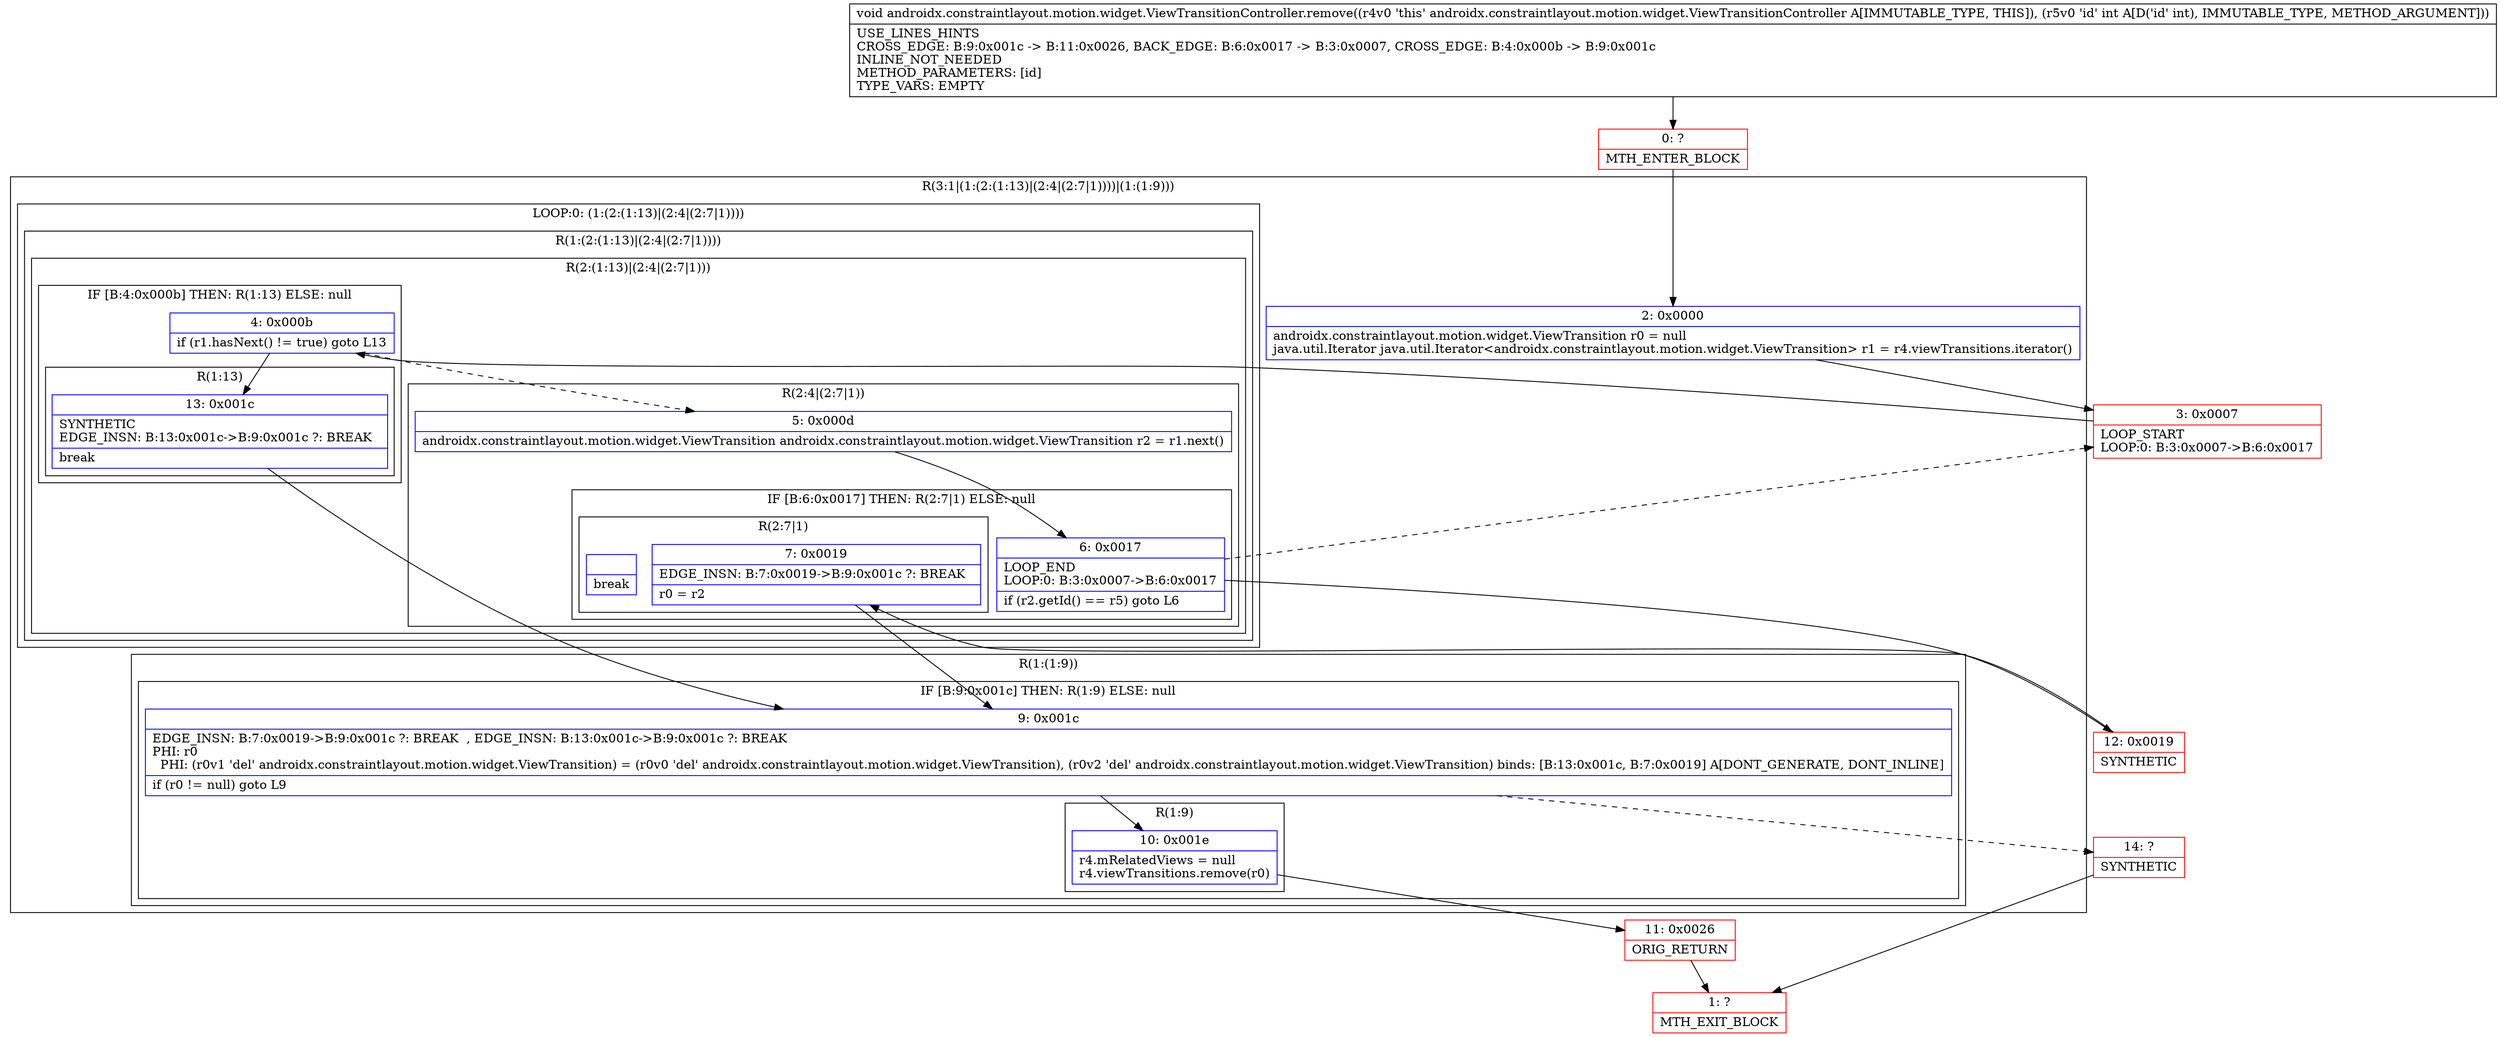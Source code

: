 digraph "CFG forandroidx.constraintlayout.motion.widget.ViewTransitionController.remove(I)V" {
subgraph cluster_Region_632010707 {
label = "R(3:1|(1:(2:(1:13)|(2:4|(2:7|1))))|(1:(1:9)))";
node [shape=record,color=blue];
Node_2 [shape=record,label="{2\:\ 0x0000|androidx.constraintlayout.motion.widget.ViewTransition r0 = null\ljava.util.Iterator java.util.Iterator\<androidx.constraintlayout.motion.widget.ViewTransition\> r1 = r4.viewTransitions.iterator()\l}"];
subgraph cluster_LoopRegion_1726172748 {
label = "LOOP:0: (1:(2:(1:13)|(2:4|(2:7|1))))";
node [shape=record,color=blue];
subgraph cluster_Region_1770940966 {
label = "R(1:(2:(1:13)|(2:4|(2:7|1))))";
node [shape=record,color=blue];
subgraph cluster_Region_89091867 {
label = "R(2:(1:13)|(2:4|(2:7|1)))";
node [shape=record,color=blue];
subgraph cluster_IfRegion_1560983854 {
label = "IF [B:4:0x000b] THEN: R(1:13) ELSE: null";
node [shape=record,color=blue];
Node_4 [shape=record,label="{4\:\ 0x000b|if (r1.hasNext() != true) goto L13\l}"];
subgraph cluster_Region_1617526390 {
label = "R(1:13)";
node [shape=record,color=blue];
Node_13 [shape=record,label="{13\:\ 0x001c|SYNTHETIC\lEDGE_INSN: B:13:0x001c\-\>B:9:0x001c ?: BREAK  \l|break\l}"];
}
}
subgraph cluster_Region_873584006 {
label = "R(2:4|(2:7|1))";
node [shape=record,color=blue];
Node_5 [shape=record,label="{5\:\ 0x000d|androidx.constraintlayout.motion.widget.ViewTransition androidx.constraintlayout.motion.widget.ViewTransition r2 = r1.next()\l}"];
subgraph cluster_IfRegion_193408822 {
label = "IF [B:6:0x0017] THEN: R(2:7|1) ELSE: null";
node [shape=record,color=blue];
Node_6 [shape=record,label="{6\:\ 0x0017|LOOP_END\lLOOP:0: B:3:0x0007\-\>B:6:0x0017\l|if (r2.getId() == r5) goto L6\l}"];
subgraph cluster_Region_979002636 {
label = "R(2:7|1)";
node [shape=record,color=blue];
Node_7 [shape=record,label="{7\:\ 0x0019|EDGE_INSN: B:7:0x0019\-\>B:9:0x001c ?: BREAK  \l|r0 = r2\l}"];
Node_InsnContainer_470080793 [shape=record,label="{|break\l}"];
}
}
}
}
}
}
subgraph cluster_Region_113335269 {
label = "R(1:(1:9))";
node [shape=record,color=blue];
subgraph cluster_IfRegion_214334967 {
label = "IF [B:9:0x001c] THEN: R(1:9) ELSE: null";
node [shape=record,color=blue];
Node_9 [shape=record,label="{9\:\ 0x001c|EDGE_INSN: B:7:0x0019\-\>B:9:0x001c ?: BREAK  , EDGE_INSN: B:13:0x001c\-\>B:9:0x001c ?: BREAK  \lPHI: r0 \l  PHI: (r0v1 'del' androidx.constraintlayout.motion.widget.ViewTransition) = (r0v0 'del' androidx.constraintlayout.motion.widget.ViewTransition), (r0v2 'del' androidx.constraintlayout.motion.widget.ViewTransition) binds: [B:13:0x001c, B:7:0x0019] A[DONT_GENERATE, DONT_INLINE]\l|if (r0 != null) goto L9\l}"];
subgraph cluster_Region_627545982 {
label = "R(1:9)";
node [shape=record,color=blue];
Node_10 [shape=record,label="{10\:\ 0x001e|r4.mRelatedViews = null\lr4.viewTransitions.remove(r0)\l}"];
}
}
}
}
Node_0 [shape=record,color=red,label="{0\:\ ?|MTH_ENTER_BLOCK\l}"];
Node_3 [shape=record,color=red,label="{3\:\ 0x0007|LOOP_START\lLOOP:0: B:3:0x0007\-\>B:6:0x0017\l}"];
Node_12 [shape=record,color=red,label="{12\:\ 0x0019|SYNTHETIC\l}"];
Node_11 [shape=record,color=red,label="{11\:\ 0x0026|ORIG_RETURN\l}"];
Node_1 [shape=record,color=red,label="{1\:\ ?|MTH_EXIT_BLOCK\l}"];
Node_14 [shape=record,color=red,label="{14\:\ ?|SYNTHETIC\l}"];
MethodNode[shape=record,label="{void androidx.constraintlayout.motion.widget.ViewTransitionController.remove((r4v0 'this' androidx.constraintlayout.motion.widget.ViewTransitionController A[IMMUTABLE_TYPE, THIS]), (r5v0 'id' int A[D('id' int), IMMUTABLE_TYPE, METHOD_ARGUMENT]))  | USE_LINES_HINTS\lCROSS_EDGE: B:9:0x001c \-\> B:11:0x0026, BACK_EDGE: B:6:0x0017 \-\> B:3:0x0007, CROSS_EDGE: B:4:0x000b \-\> B:9:0x001c\lINLINE_NOT_NEEDED\lMETHOD_PARAMETERS: [id]\lTYPE_VARS: EMPTY\l}"];
MethodNode -> Node_0;Node_2 -> Node_3;
Node_4 -> Node_5[style=dashed];
Node_4 -> Node_13;
Node_13 -> Node_9;
Node_5 -> Node_6;
Node_6 -> Node_3[style=dashed];
Node_6 -> Node_12;
Node_7 -> Node_9;
Node_9 -> Node_10;
Node_9 -> Node_14[style=dashed];
Node_10 -> Node_11;
Node_0 -> Node_2;
Node_3 -> Node_4;
Node_12 -> Node_7;
Node_11 -> Node_1;
Node_14 -> Node_1;
}

